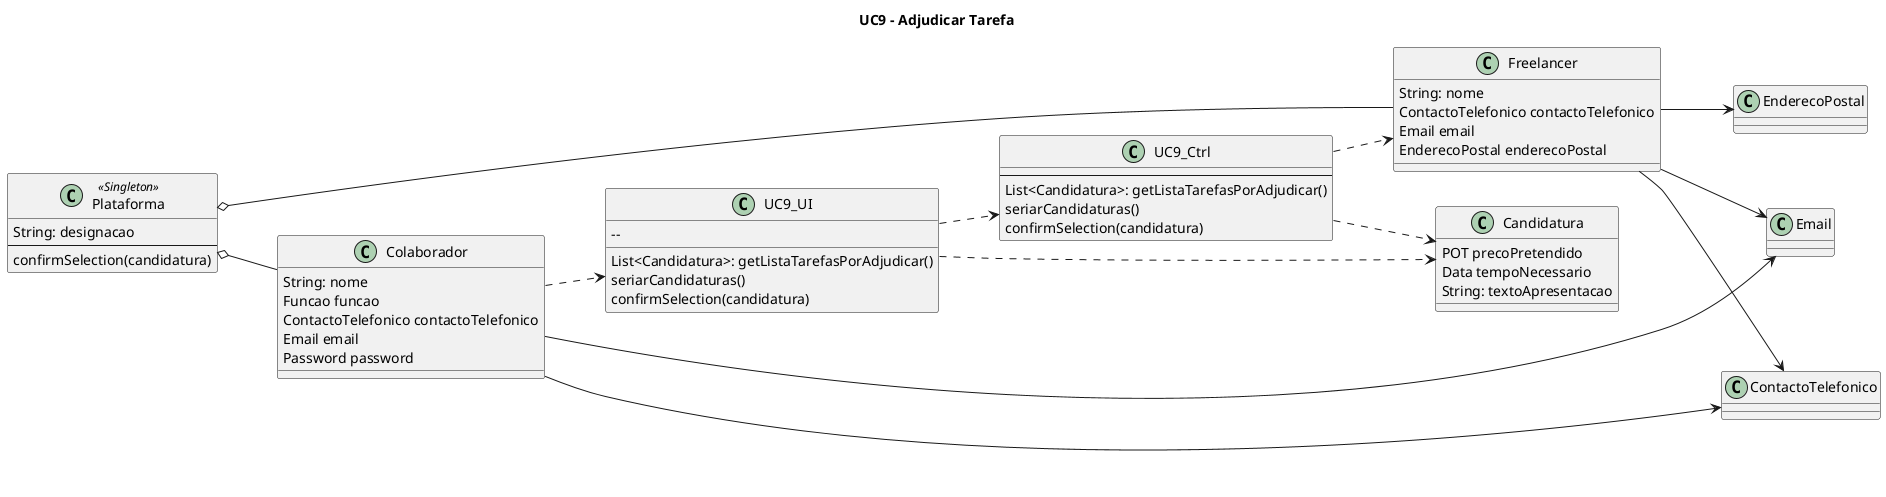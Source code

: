 @startuml

title UC9 - Adjudicar Tarefa

left to right direction

class Colaborador {
    String: nome
    Funcao funcao
    ContactoTelefonico contactoTelefonico
    Email email
    Password password
}
    
class Candidatura {
    POT precoPretendido
    Data tempoNecessario
    String: textoApresentacao
    }
    
class UC9_UI {
    --  
    List<Candidatura>: getListaTarefasPorAdjudicar()
    seriarCandidaturas()
    confirmSelection(candidatura)
}

class UC9_Ctrl {
    --
    List<Candidatura>: getListaTarefasPorAdjudicar()
    seriarCandidaturas()
    confirmSelection(candidatura)
}

class Plataforma << Singleton >> {
    String: designacao
    --
    confirmSelection(candidatura)
    }
    
class Freelancer {
    String: nome
    ContactoTelefonico contactoTelefonico
    Email email
    EnderecoPostal enderecoPostal
    }

class Email {}

class ContactoTelefonico {}


Plataforma o-- Freelancer
Plataforma o-- Colaborador
Colaborador --> Email
Colaborador --> ContactoTelefonico
Colaborador ..> UC9_UI
UC9_UI ..> UC9_Ctrl
UC9_Ctrl ..> Freelancer
Freelancer --> EnderecoPostal
Freelancer --> Email
Freelancer --> ContactoTelefonico
UC9_Ctrl ..> Candidatura
UC9_UI ..> Candidatura

@enduml